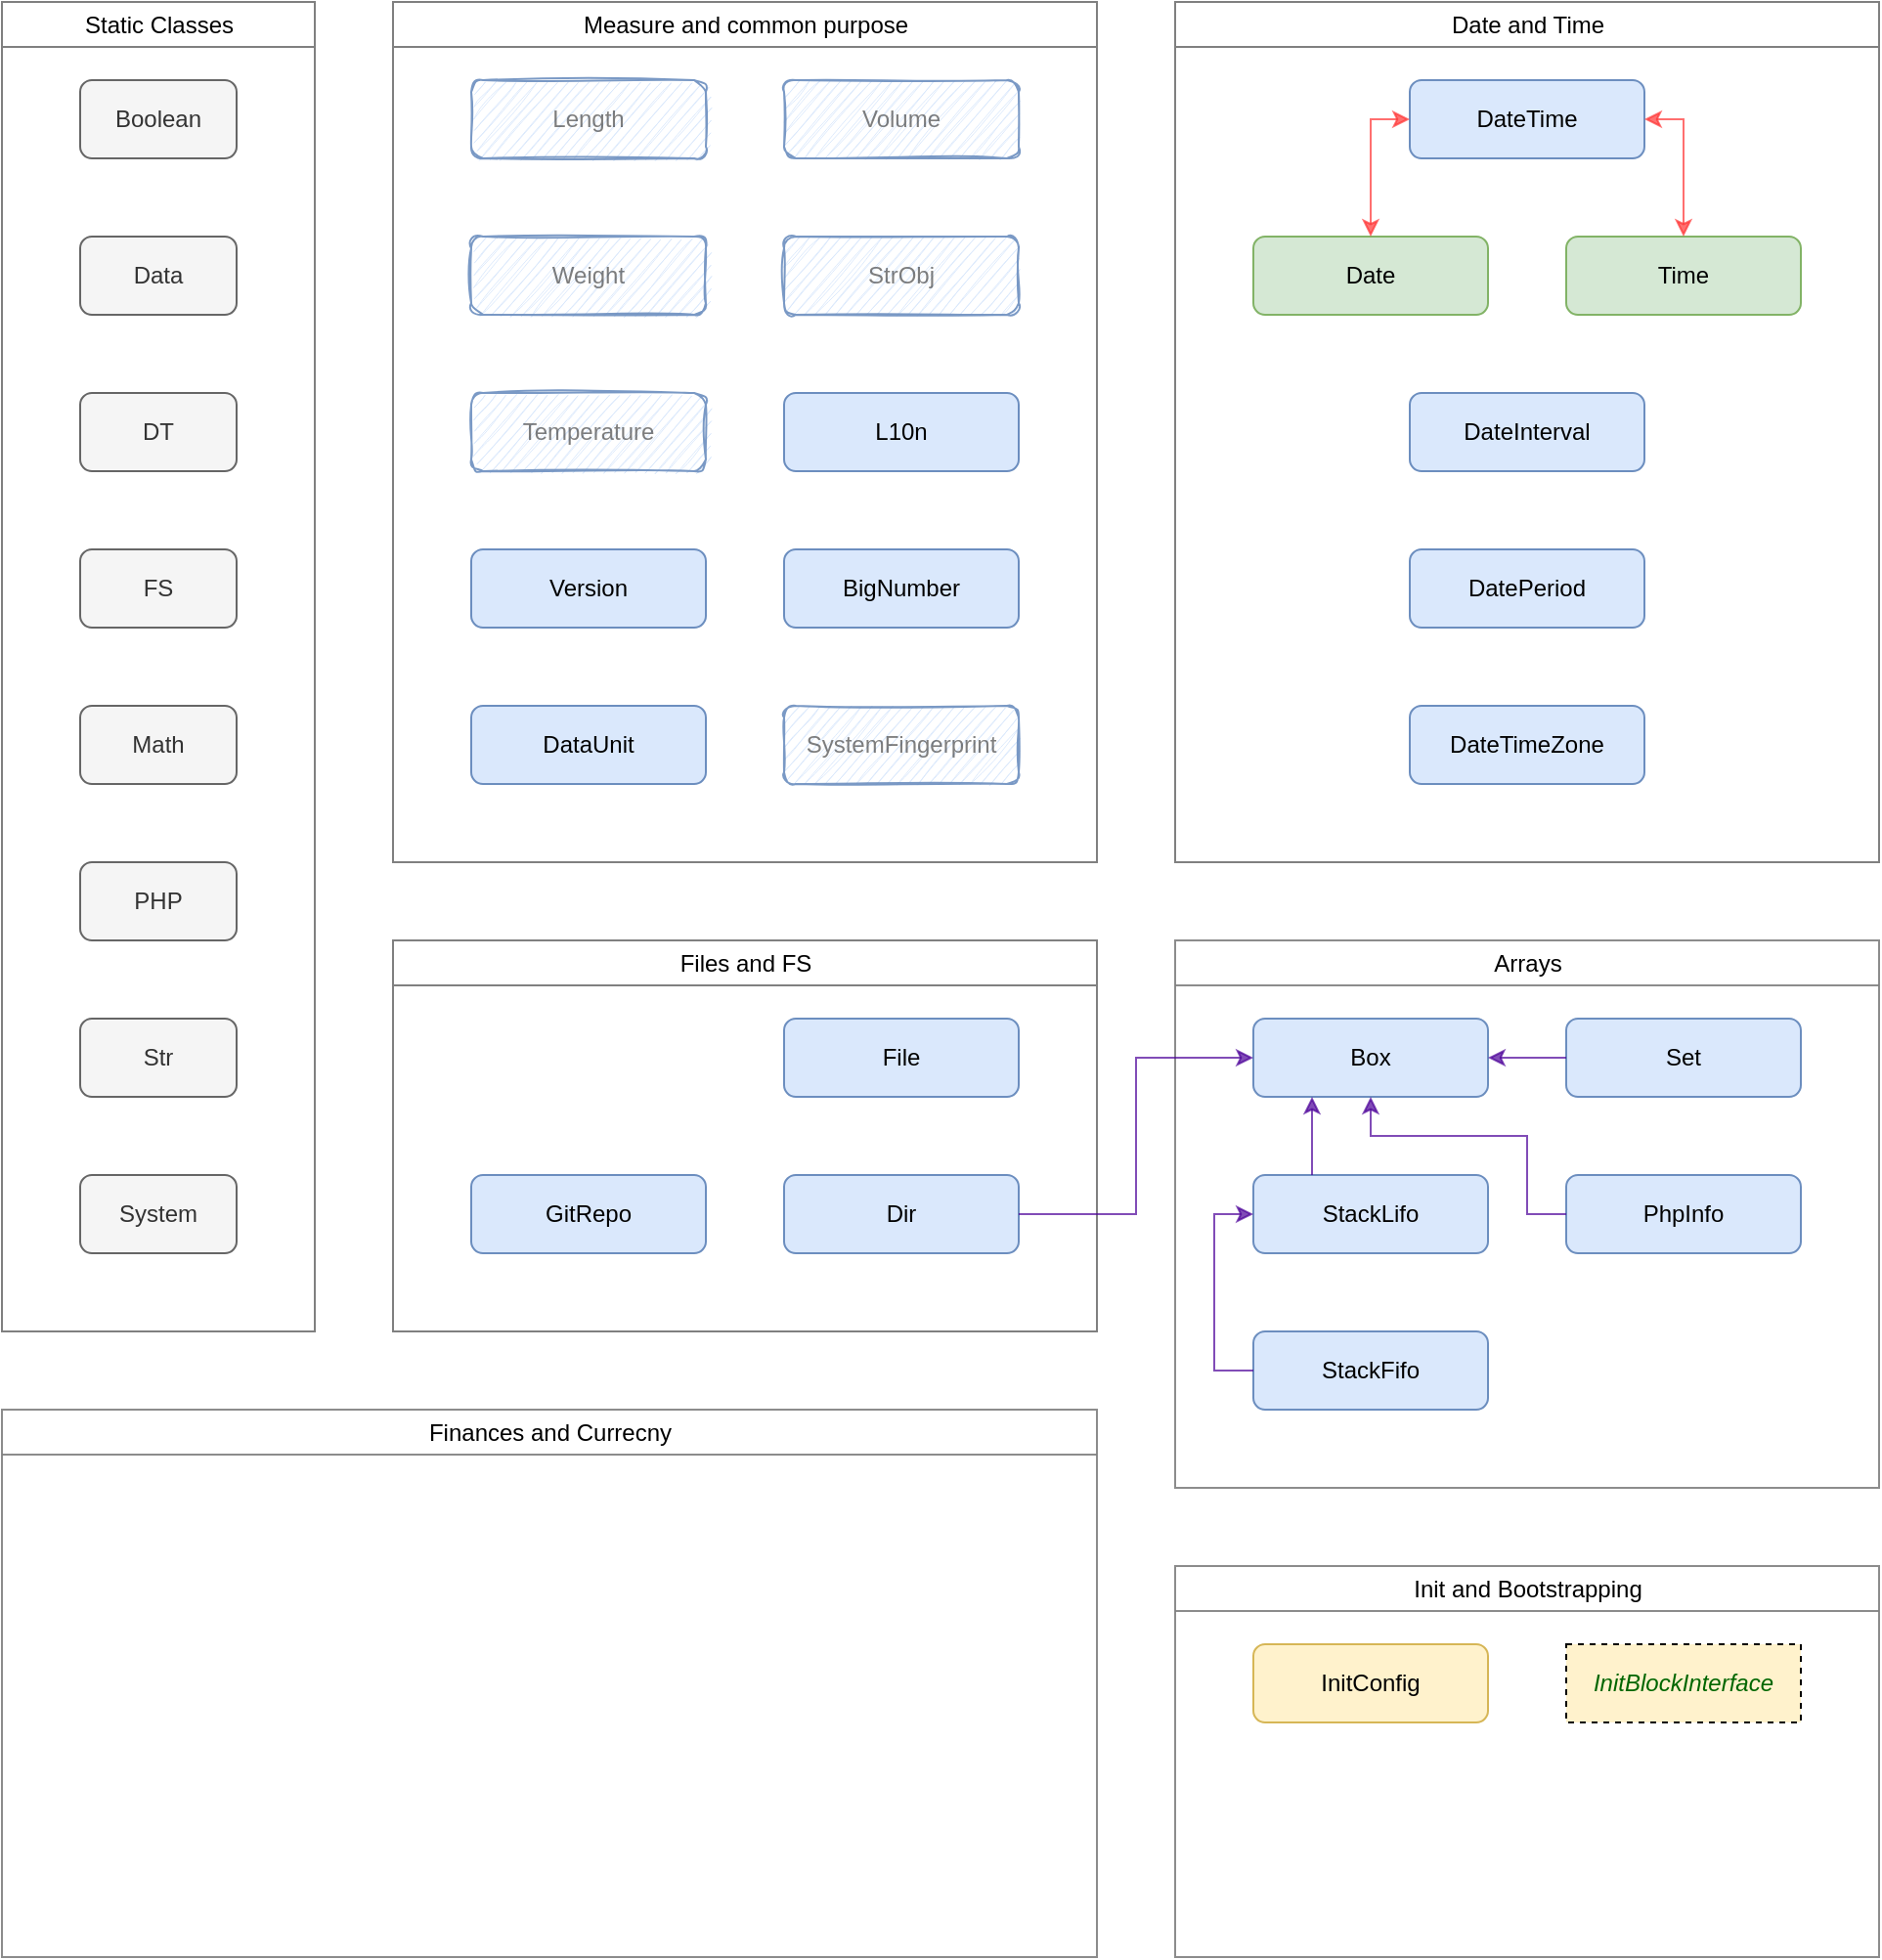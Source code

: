 <mxfile version="13.7.9" type="device" pages="3"><diagram id="SNXWtAcKgRUHDZNeWAuU" name="Overview groups"><mxGraphModel dx="1788" dy="802" grid="1" gridSize="10" guides="1" tooltips="1" connect="1" arrows="1" fold="1" page="1" pageScale="1" pageWidth="827" pageHeight="1169" math="0" shadow="0"><root><mxCell id="0"/><mxCell id="1" parent="0"/><mxCell id="gFZlYFXkSoH_wuOMvdFa-1" value="&lt;span style=&quot;font-weight: 400&quot;&gt;Measure and common purpose&lt;/span&gt;" style="swimlane;comic=0;sketch=0;align=center;html=1;connectable=0;allowArrows=0;swimlaneFillColor=#ffffff;gradientColor=#ffffff;strokeColor=#808080;" parent="1" vertex="1"><mxGeometry x="240" y="40" width="360" height="440" as="geometry"><mxRectangle x="240" y="40" width="240" height="23" as="alternateBounds"/></mxGeometry></mxCell><mxCell id="976wEbK7dHKSSOy4_gJy-40" value="Temperature" style="rounded=1;whiteSpace=wrap;html=1;fillColor=#dae8fc;strokeColor=#6c8ebf;sketch=1;opacity=90;textOpacity=50;" parent="gFZlYFXkSoH_wuOMvdFa-1" vertex="1"><mxGeometry x="40" y="200" width="120" height="40" as="geometry"/></mxCell><mxCell id="976wEbK7dHKSSOy4_gJy-35" value="L10n" style="rounded=1;whiteSpace=wrap;html=1;fillColor=#dae8fc;strokeColor=#6c8ebf;" parent="gFZlYFXkSoH_wuOMvdFa-1" vertex="1"><mxGeometry x="200" y="200" width="120" height="40" as="geometry"/></mxCell><mxCell id="976wEbK7dHKSSOy4_gJy-23" value="BigNumber" style="rounded=1;whiteSpace=wrap;html=1;fillColor=#dae8fc;strokeColor=#6c8ebf;" parent="gFZlYFXkSoH_wuOMvdFa-1" vertex="1"><mxGeometry x="200" y="280" width="120" height="40" as="geometry"/></mxCell><mxCell id="976wEbK7dHKSSOy4_gJy-39" value="SystemFingerprint" style="rounded=1;whiteSpace=wrap;html=1;fillColor=#dae8fc;strokeColor=#6c8ebf;sketch=1;opacity=90;textOpacity=50;" parent="gFZlYFXkSoH_wuOMvdFa-1" vertex="1"><mxGeometry x="200" y="360" width="120" height="40" as="geometry"/></mxCell><mxCell id="976wEbK7dHKSSOy4_gJy-25" value="DataUnit" style="rounded=1;whiteSpace=wrap;html=1;fillColor=#dae8fc;strokeColor=#6c8ebf;" parent="gFZlYFXkSoH_wuOMvdFa-1" vertex="1"><mxGeometry x="40" y="360" width="120" height="40" as="geometry"/></mxCell><mxCell id="976wEbK7dHKSSOy4_gJy-42" value="Version" style="rounded=1;whiteSpace=wrap;html=1;fillColor=#dae8fc;strokeColor=#6c8ebf;" parent="gFZlYFXkSoH_wuOMvdFa-1" vertex="1"><mxGeometry x="40" y="280" width="120" height="40" as="geometry"/></mxCell><mxCell id="gFZlYFXkSoH_wuOMvdFa-25" value="Weight" style="rounded=1;whiteSpace=wrap;html=1;fillColor=#dae8fc;strokeColor=#6c8ebf;sketch=1;opacity=90;textOpacity=50;" parent="gFZlYFXkSoH_wuOMvdFa-1" vertex="1"><mxGeometry x="40" y="120" width="120" height="40" as="geometry"/></mxCell><mxCell id="gFZlYFXkSoH_wuOMvdFa-26" value="Length" style="rounded=1;whiteSpace=wrap;html=1;fillColor=#dae8fc;strokeColor=#6c8ebf;sketch=1;opacity=90;textOpacity=50;" parent="gFZlYFXkSoH_wuOMvdFa-1" vertex="1"><mxGeometry x="40" y="40" width="120" height="40" as="geometry"/></mxCell><mxCell id="gFZlYFXkSoH_wuOMvdFa-27" value="Volume" style="rounded=1;whiteSpace=wrap;html=1;fillColor=#dae8fc;strokeColor=#6c8ebf;sketch=1;opacity=90;textOpacity=50;" parent="gFZlYFXkSoH_wuOMvdFa-1" vertex="1"><mxGeometry x="200" y="40" width="120" height="40" as="geometry"/></mxCell><mxCell id="gFZlYFXkSoH_wuOMvdFa-36" value="StrObj" style="rounded=1;whiteSpace=wrap;html=1;fillColor=#dae8fc;strokeColor=#6c8ebf;sketch=1;opacity=90;textOpacity=50;" parent="gFZlYFXkSoH_wuOMvdFa-1" vertex="1"><mxGeometry x="200" y="120" width="120" height="40" as="geometry"/></mxCell><mxCell id="gFZlYFXkSoH_wuOMvdFa-2" value="&lt;span style=&quot;font-weight: 400&quot;&gt;Static Classes&lt;/span&gt;" style="swimlane;comic=0;sketch=0;align=center;html=1;connectable=0;allowArrows=0;swimlaneFillColor=#ffffff;gradientColor=#ffffff;strokeColor=#808080;" parent="1" vertex="1"><mxGeometry x="40" y="40" width="160" height="680" as="geometry"><mxRectangle x="-290" y="40" width="240" height="23" as="alternateBounds"/></mxGeometry></mxCell><UserObject label="Boolean" id="976wEbK7dHKSSOy4_gJy-1"><mxCell style="rounded=1;whiteSpace=wrap;html=1;fillColor=#f5f5f5;strokeColor=#666666;fontColor=#333333;container=0;" parent="gFZlYFXkSoH_wuOMvdFa-2" vertex="1"><mxGeometry x="40" y="40" width="80" height="40" as="geometry"/></mxCell></UserObject><UserObject label="Data" id="976wEbK7dHKSSOy4_gJy-2"><mxCell style="rounded=1;whiteSpace=wrap;html=1;fillColor=#f5f5f5;strokeColor=#666666;fontColor=#333333;container=0;" parent="gFZlYFXkSoH_wuOMvdFa-2" vertex="1"><mxGeometry x="40" y="120" width="80" height="40" as="geometry"/></mxCell></UserObject><UserObject label="DT" id="976wEbK7dHKSSOy4_gJy-3"><mxCell style="rounded=1;whiteSpace=wrap;html=1;fillColor=#f5f5f5;strokeColor=#666666;fontColor=#333333;container=0;" parent="gFZlYFXkSoH_wuOMvdFa-2" vertex="1"><mxGeometry x="40" y="200" width="80" height="40" as="geometry"/></mxCell></UserObject><UserObject label="FS" id="976wEbK7dHKSSOy4_gJy-4"><mxCell style="rounded=1;whiteSpace=wrap;html=1;fillColor=#f5f5f5;strokeColor=#666666;fontColor=#333333;container=0;" parent="gFZlYFXkSoH_wuOMvdFa-2" vertex="1"><mxGeometry x="40" y="280" width="80" height="40" as="geometry"/></mxCell></UserObject><UserObject label="Math" id="976wEbK7dHKSSOy4_gJy-5"><mxCell style="rounded=1;whiteSpace=wrap;html=1;fillColor=#f5f5f5;strokeColor=#666666;fontColor=#333333;container=0;" parent="gFZlYFXkSoH_wuOMvdFa-2" vertex="1"><mxGeometry x="40" y="360" width="80" height="40" as="geometry"/></mxCell></UserObject><UserObject label="PHP" id="976wEbK7dHKSSOy4_gJy-6"><mxCell style="rounded=1;whiteSpace=wrap;html=1;fillColor=#f5f5f5;strokeColor=#666666;fontColor=#333333;container=0;" parent="gFZlYFXkSoH_wuOMvdFa-2" vertex="1"><mxGeometry x="40" y="440" width="80" height="40" as="geometry"/></mxCell></UserObject><UserObject label="Str" id="976wEbK7dHKSSOy4_gJy-7"><mxCell style="rounded=1;whiteSpace=wrap;html=1;fillColor=#f5f5f5;strokeColor=#666666;fontColor=#333333;container=0;sketch=0;" parent="gFZlYFXkSoH_wuOMvdFa-2" vertex="1"><mxGeometry x="40" y="520" width="80" height="40" as="geometry"/></mxCell></UserObject><UserObject label="System" id="976wEbK7dHKSSOy4_gJy-8"><mxCell style="rounded=1;whiteSpace=wrap;html=1;fillColor=#f5f5f5;strokeColor=#666666;fontColor=#333333;container=0;" parent="gFZlYFXkSoH_wuOMvdFa-2" vertex="1"><mxGeometry x="40" y="600" width="80" height="40" as="geometry"/></mxCell></UserObject><mxCell id="gFZlYFXkSoH_wuOMvdFa-9" value="&lt;span style=&quot;font-weight: 400&quot;&gt;Files and FS&lt;/span&gt;" style="swimlane;comic=0;sketch=0;align=center;html=1;connectable=0;allowArrows=0;swimlaneFillColor=#ffffff;gradientColor=#ffffff;strokeColor=#808080;" parent="1" vertex="1"><mxGeometry x="240" y="520" width="360" height="200" as="geometry"><mxRectangle x="240" y="520" width="240" height="23" as="alternateBounds"/></mxGeometry></mxCell><mxCell id="976wEbK7dHKSSOy4_gJy-33" value="GitRepo" style="rounded=1;whiteSpace=wrap;html=1;fillColor=#dae8fc;strokeColor=#6c8ebf;container=0;" parent="gFZlYFXkSoH_wuOMvdFa-9" vertex="1"><mxGeometry x="40" y="120" width="120" height="40" as="geometry"/></mxCell><mxCell id="976wEbK7dHKSSOy4_gJy-31" value="Dir" style="rounded=1;whiteSpace=wrap;html=1;fillColor=#dae8fc;strokeColor=#6c8ebf;container=0;" parent="gFZlYFXkSoH_wuOMvdFa-9" vertex="1"><mxGeometry x="200" y="120" width="120" height="40" as="geometry"/></mxCell><mxCell id="976wEbK7dHKSSOy4_gJy-32" value="File" style="rounded=1;whiteSpace=wrap;html=1;fillColor=#dae8fc;strokeColor=#6c8ebf;container=0;" parent="gFZlYFXkSoH_wuOMvdFa-9" vertex="1"><mxGeometry x="200" y="40" width="120" height="40" as="geometry"/></mxCell><mxCell id="gFZlYFXkSoH_wuOMvdFa-16" value="&lt;span style=&quot;font-weight: 400&quot;&gt;Date and Time&lt;/span&gt;" style="swimlane;comic=0;sketch=0;align=center;html=1;connectable=0;allowArrows=0;swimlaneFillColor=#ffffff;rounded=0;strokeColor=#808080;gradientColor=#FFFFFF;" parent="1" vertex="1"><mxGeometry x="640" y="40" width="360" height="440" as="geometry"><mxRectangle x="640" y="40" width="280" height="23" as="alternateBounds"/></mxGeometry></mxCell><mxCell id="976wEbK7dHKSSOy4_gJy-29" value="DateTime" style="rounded=1;whiteSpace=wrap;html=1;fillColor=#dae8fc;strokeColor=#6c8ebf;" parent="gFZlYFXkSoH_wuOMvdFa-16" vertex="1"><mxGeometry x="120" y="40" width="120" height="40" as="geometry"/></mxCell><mxCell id="976wEbK7dHKSSOy4_gJy-27" value="DateInterval" style="rounded=1;whiteSpace=wrap;html=1;fillColor=#dae8fc;strokeColor=#6c8ebf;" parent="gFZlYFXkSoH_wuOMvdFa-16" vertex="1"><mxGeometry x="120" y="200" width="120" height="40" as="geometry"/></mxCell><mxCell id="976wEbK7dHKSSOy4_gJy-28" value="DatePeriod" style="rounded=1;whiteSpace=wrap;html=1;fillColor=#dae8fc;strokeColor=#6c8ebf;" parent="gFZlYFXkSoH_wuOMvdFa-16" vertex="1"><mxGeometry x="120" y="280" width="120" height="40" as="geometry"/></mxCell><mxCell id="976wEbK7dHKSSOy4_gJy-30" value="DateTimeZone" style="rounded=1;whiteSpace=wrap;html=1;fillColor=#dae8fc;strokeColor=#6c8ebf;" parent="gFZlYFXkSoH_wuOMvdFa-16" vertex="1"><mxGeometry x="120" y="360" width="120" height="40" as="geometry"/></mxCell><mxCell id="976wEbK7dHKSSOy4_gJy-26" value="Date" style="rounded=1;whiteSpace=wrap;html=1;fillColor=#d5e8d4;strokeColor=#82b366;" parent="gFZlYFXkSoH_wuOMvdFa-16" vertex="1"><mxGeometry x="40" y="120" width="120" height="40" as="geometry"/></mxCell><mxCell id="976wEbK7dHKSSOy4_gJy-41" value="Time" style="rounded=1;whiteSpace=wrap;html=1;fillColor=#d5e8d4;strokeColor=#82b366;" parent="gFZlYFXkSoH_wuOMvdFa-16" vertex="1"><mxGeometry x="200" y="120" width="120" height="40" as="geometry"/></mxCell><mxCell id="gFZlYFXkSoH_wuOMvdFa-23" style="edgeStyle=orthogonalEdgeStyle;rounded=0;orthogonalLoop=1;jettySize=auto;html=1;exitX=0.5;exitY=0;exitDx=0;exitDy=0;entryX=0;entryY=0.5;entryDx=0;entryDy=0;startArrow=classic;startFill=1;opacity=70;strokeColor=#FF3333;" parent="gFZlYFXkSoH_wuOMvdFa-16" source="976wEbK7dHKSSOy4_gJy-26" target="976wEbK7dHKSSOy4_gJy-29" edge="1"><mxGeometry relative="1" as="geometry"/></mxCell><mxCell id="gFZlYFXkSoH_wuOMvdFa-24" style="edgeStyle=orthogonalEdgeStyle;rounded=0;orthogonalLoop=1;jettySize=auto;html=1;exitX=0.5;exitY=0;exitDx=0;exitDy=0;entryX=1;entryY=0.5;entryDx=0;entryDy=0;startArrow=classic;startFill=1;opacity=70;strokeColor=#FF3333;" parent="gFZlYFXkSoH_wuOMvdFa-16" source="976wEbK7dHKSSOy4_gJy-41" target="976wEbK7dHKSSOy4_gJy-29" edge="1"><mxGeometry relative="1" as="geometry"/></mxCell><mxCell id="gFZlYFXkSoH_wuOMvdFa-28" value="&lt;span style=&quot;font-weight: 400&quot;&gt;Finances and Currecny&lt;/span&gt;" style="swimlane;comic=0;sketch=0;align=center;html=1;connectable=0;allowArrows=0;swimlaneFillColor=#ffffff;rounded=0;strokeColor=#808080;gradientColor=#FFFFFF;fontColor=#000000;opacity=90;" parent="1" vertex="1"><mxGeometry x="40" y="760" width="560" height="280" as="geometry"><mxRectangle x="40" y="800" width="280" height="23" as="alternateBounds"/></mxGeometry></mxCell><mxCell id="gFZlYFXkSoH_wuOMvdFa-29" value="&lt;span style=&quot;font-weight: 400&quot;&gt;Arrays&lt;/span&gt;" style="swimlane;comic=0;sketch=0;align=center;html=1;connectable=0;allowArrows=0;swimlaneFillColor=#ffffff;rounded=0;strokeColor=#808080;gradientColor=#FFFFFF;fontColor=#000000;opacity=90;" parent="1" vertex="1"><mxGeometry x="640" y="520" width="360" height="280" as="geometry"><mxRectangle x="640" y="520" width="280" height="23" as="alternateBounds"/></mxGeometry></mxCell><mxCell id="976wEbK7dHKSSOy4_gJy-24" value="Box" style="rounded=1;whiteSpace=wrap;html=1;fillColor=#dae8fc;strokeColor=#6c8ebf;container=0;" parent="gFZlYFXkSoH_wuOMvdFa-29" vertex="1"><mxGeometry x="40" y="40" width="120" height="40" as="geometry"/></mxCell><mxCell id="976wEbK7dHKSSOy4_gJy-36" value="PhpInfo" style="rounded=1;whiteSpace=wrap;html=1;fillColor=#dae8fc;strokeColor=#6c8ebf;container=0;" parent="gFZlYFXkSoH_wuOMvdFa-29" vertex="1"><mxGeometry x="200" y="120" width="120" height="40" as="geometry"/></mxCell><mxCell id="976wEbK7dHKSSOy4_gJy-38" value="StackLifo" style="rounded=1;whiteSpace=wrap;html=1;fillColor=#dae8fc;strokeColor=#6c8ebf;container=0;" parent="gFZlYFXkSoH_wuOMvdFa-29" vertex="1"><mxGeometry x="40" y="120" width="120" height="40" as="geometry"/></mxCell><mxCell id="976wEbK7dHKSSOy4_gJy-37" value="StackFifo" style="rounded=1;whiteSpace=wrap;html=1;fillColor=#dae8fc;strokeColor=#6c8ebf;container=0;" parent="gFZlYFXkSoH_wuOMvdFa-29" vertex="1"><mxGeometry x="40" y="200" width="120" height="40" as="geometry"/></mxCell><mxCell id="gFZlYFXkSoH_wuOMvdFa-32" style="edgeStyle=orthogonalEdgeStyle;rounded=0;orthogonalLoop=1;jettySize=auto;html=1;exitX=0;exitY=0.5;exitDx=0;exitDy=0;startArrow=none;startFill=0;fontColor=#000000;strokeColor=#4C0099;opacity=70;entryX=0.5;entryY=1;entryDx=0;entryDy=0;" parent="gFZlYFXkSoH_wuOMvdFa-29" source="976wEbK7dHKSSOy4_gJy-36" target="976wEbK7dHKSSOy4_gJy-24" edge="1"><mxGeometry relative="1" as="geometry"><Array as="points"><mxPoint x="180" y="140"/><mxPoint x="180" y="100"/><mxPoint x="100" y="100"/></Array></mxGeometry></mxCell><mxCell id="gFZlYFXkSoH_wuOMvdFa-31" style="edgeStyle=orthogonalEdgeStyle;rounded=0;orthogonalLoop=1;jettySize=auto;html=1;startArrow=none;startFill=0;fontColor=#000000;strokeColor=#4C0099;opacity=70;entryX=0.25;entryY=1;entryDx=0;entryDy=0;exitX=0.25;exitY=0;exitDx=0;exitDy=0;" parent="gFZlYFXkSoH_wuOMvdFa-29" source="976wEbK7dHKSSOy4_gJy-38" target="976wEbK7dHKSSOy4_gJy-24" edge="1"><mxGeometry relative="1" as="geometry"><mxPoint x="520" y="160" as="sourcePoint"/><mxPoint x="460" y="90" as="targetPoint"/><Array as="points"><mxPoint x="70" y="100"/><mxPoint x="70" y="100"/></Array></mxGeometry></mxCell><mxCell id="gFZlYFXkSoH_wuOMvdFa-30" style="edgeStyle=orthogonalEdgeStyle;rounded=0;orthogonalLoop=1;jettySize=auto;html=1;exitX=0;exitY=0.5;exitDx=0;exitDy=0;entryX=0;entryY=0.5;entryDx=0;entryDy=0;startArrow=none;startFill=0;fontColor=#000000;strokeColor=#4C0099;opacity=70;" parent="gFZlYFXkSoH_wuOMvdFa-29" source="976wEbK7dHKSSOy4_gJy-37" target="976wEbK7dHKSSOy4_gJy-38" edge="1"><mxGeometry relative="1" as="geometry"/></mxCell><mxCell id="0H157JvAhHCO-I-GVrKr-1" value="Set" style="rounded=1;whiteSpace=wrap;html=1;fillColor=#dae8fc;strokeColor=#6c8ebf;container=0;" parent="gFZlYFXkSoH_wuOMvdFa-29" vertex="1"><mxGeometry x="200" y="40" width="120" height="40" as="geometry"/></mxCell><mxCell id="0H157JvAhHCO-I-GVrKr-3" style="edgeStyle=orthogonalEdgeStyle;rounded=0;orthogonalLoop=1;jettySize=auto;html=1;entryX=1;entryY=0.5;entryDx=0;entryDy=0;startArrow=none;startFill=0;fontColor=#000000;strokeColor=#4C0099;opacity=70;exitX=0;exitY=0.5;exitDx=0;exitDy=0;" parent="gFZlYFXkSoH_wuOMvdFa-29" source="0H157JvAhHCO-I-GVrKr-1" target="976wEbK7dHKSSOy4_gJy-24" edge="1"><mxGeometry relative="1" as="geometry"><mxPoint x="590" y="30" as="sourcePoint"/><mxPoint x="690" y="670" as="targetPoint"/></mxGeometry></mxCell><mxCell id="gFZlYFXkSoH_wuOMvdFa-33" value="&lt;span style=&quot;font-weight: 400&quot;&gt;Init and Bootstrapping&lt;/span&gt;" style="swimlane;comic=0;sketch=0;align=center;html=1;connectable=0;allowArrows=0;swimlaneFillColor=#ffffff;rounded=0;strokeColor=#808080;gradientColor=#FFFFFF;fontColor=#000000;opacity=90;" parent="1" vertex="1"><mxGeometry x="640" y="840" width="360" height="200" as="geometry"><mxRectangle x="40" y="800" width="280" height="23" as="alternateBounds"/></mxGeometry></mxCell><mxCell id="976wEbK7dHKSSOy4_gJy-34" value="InitConfig" style="rounded=1;whiteSpace=wrap;html=1;fillColor=#fff2cc;strokeColor=#d6b656;" parent="gFZlYFXkSoH_wuOMvdFa-33" vertex="1"><mxGeometry x="40" y="40" width="120" height="40" as="geometry"/></mxCell><mxCell id="OJeA5O1kfa_VR4pffsrz-1" value="InitBlockInterface" style="rounded=0;whiteSpace=wrap;html=1;fillColor=#fff2cc;glass=0;dashed=1;fontStyle=2;fontColor=#006600;" vertex="1" parent="gFZlYFXkSoH_wuOMvdFa-33"><mxGeometry x="200" y="40" width="120" height="40" as="geometry"/></mxCell><mxCell id="gFZlYFXkSoH_wuOMvdFa-35" style="edgeStyle=orthogonalEdgeStyle;rounded=0;orthogonalLoop=1;jettySize=auto;html=1;exitX=1;exitY=0.5;exitDx=0;exitDy=0;entryX=0;entryY=0.5;entryDx=0;entryDy=0;startArrow=none;startFill=0;fontColor=#000000;strokeColor=#4C0099;opacity=70;" parent="1" source="976wEbK7dHKSSOy4_gJy-31" target="976wEbK7dHKSSOy4_gJy-24" edge="1"><mxGeometry relative="1" as="geometry"/></mxCell></root></mxGraphModel></diagram><diagram id="xJXirZtkqsMOn-NrQMpA" name="Usage sequence"><mxGraphModel dx="1788" dy="802" grid="1" gridSize="10" guides="1" tooltips="1" connect="1" arrows="1" fold="1" page="1" pageScale="1" pageWidth="827" pageHeight="1169" math="0" shadow="0"><root><mxCell id="URZVCh-F9QmdOJE_WhA9-0"/><mxCell id="URZVCh-F9QmdOJE_WhA9-1" parent="URZVCh-F9QmdOJE_WhA9-0"/><mxCell id="t9m5bH30173cegK8xmOy-0" value="&amp;lt;Model&amp;gt;" style="rounded=1;whiteSpace=wrap;html=1;fillColor=#dae8fc;strokeColor=#6c8ebf;sketch=1;" parent="URZVCh-F9QmdOJE_WhA9-1" vertex="1"><mxGeometry x="120" y="320" width="120" height="40" as="geometry"/></mxCell><mxCell id="Jkx6pNGut3oD-RyVZngY-3" style="edgeStyle=orthogonalEdgeStyle;rounded=0;orthogonalLoop=1;jettySize=auto;html=1;entryX=1;entryY=0.5;entryDx=0;entryDy=0;" parent="URZVCh-F9QmdOJE_WhA9-1" source="Jkx6pNGut3oD-RyVZngY-0" target="t9m5bH30173cegK8xmOy-0" edge="1"><mxGeometry relative="1" as="geometry"/></mxCell><UserObject label="&amp;lt;Static Class&amp;gt;" id="Jkx6pNGut3oD-RyVZngY-0"><mxCell style="rounded=1;whiteSpace=wrap;html=1;fillColor=#f5f5f5;strokeColor=#666666;fontColor=#333333;container=0;sketch=1;" parent="URZVCh-F9QmdOJE_WhA9-1" vertex="1"><mxGeometry x="320" y="320" width="120" height="40" as="geometry"/></mxCell></UserObject><mxCell id="Jkx6pNGut3oD-RyVZngY-2" style="edgeStyle=orthogonalEdgeStyle;rounded=0;orthogonalLoop=1;jettySize=auto;html=1;entryX=1;entryY=0.5;entryDx=0;entryDy=0;endArrow=diamond;endFill=0;" parent="URZVCh-F9QmdOJE_WhA9-1" source="Jkx6pNGut3oD-RyVZngY-1" target="Jkx6pNGut3oD-RyVZngY-0" edge="1"><mxGeometry relative="1" as="geometry"/></mxCell><UserObject label="basic.php&lt;br&gt;&lt;b&gt;func()&lt;/b&gt;" id="Jkx6pNGut3oD-RyVZngY-1"><mxCell style="rounded=1;whiteSpace=wrap;html=1;container=0;dashed=1;sketch=1;" parent="URZVCh-F9QmdOJE_WhA9-1" vertex="1"><mxGeometry x="520" y="320" width="120" height="40" as="geometry"/></mxCell></UserObject><mxCell id="Jkx6pNGut3oD-RyVZngY-4" value="Developer" style="shape=umlActor;verticalLabelPosition=top;verticalAlign=bottom;html=1;outlineConnect=0;labelPosition=center;align=center;" parent="URZVCh-F9QmdOJE_WhA9-1" vertex="1"><mxGeometry x="480" y="30" width="30" height="50" as="geometry"/></mxCell><mxCell id="Jkx6pNGut3oD-RyVZngY-5" value="new DateTime()" style="rounded=1;whiteSpace=wrap;html=1;fillColor=#dae8fc;" parent="URZVCh-F9QmdOJE_WhA9-1" vertex="1"><mxGeometry x="120" y="240" width="120" height="40" as="geometry"/></mxCell><mxCell id="Jkx6pNGut3oD-RyVZngY-6" style="edgeStyle=orthogonalEdgeStyle;rounded=0;orthogonalLoop=1;jettySize=auto;html=1;entryX=1;entryY=0.5;entryDx=0;entryDy=0;" parent="URZVCh-F9QmdOJE_WhA9-1" source="Jkx6pNGut3oD-RyVZngY-7" target="Jkx6pNGut3oD-RyVZngY-5" edge="1"><mxGeometry relative="1" as="geometry"/></mxCell><UserObject label="DT::ts()" id="Jkx6pNGut3oD-RyVZngY-7"><mxCell style="rounded=1;whiteSpace=wrap;html=1;fillColor=#f5f5f5;fontColor=#333333;container=0;" parent="URZVCh-F9QmdOJE_WhA9-1" vertex="1"><mxGeometry x="320" y="220" width="120" height="40" as="geometry"/></mxCell></UserObject><mxCell id="Jkx6pNGut3oD-RyVZngY-8" style="edgeStyle=orthogonalEdgeStyle;rounded=0;orthogonalLoop=1;jettySize=auto;html=1;entryX=1;entryY=0.5;entryDx=0;entryDy=0;endArrow=diamond;endFill=0;" parent="URZVCh-F9QmdOJE_WhA9-1" source="Jkx6pNGut3oD-RyVZngY-9" target="Jkx6pNGut3oD-RyVZngY-7" edge="1"><mxGeometry relative="1" as="geometry"/></mxCell><UserObject label="ts()" id="Jkx6pNGut3oD-RyVZngY-9"><mxCell style="rounded=1;whiteSpace=wrap;html=1;container=0;dashed=1;" parent="URZVCh-F9QmdOJE_WhA9-1" vertex="1"><mxGeometry x="520" y="200" width="120" height="40" as="geometry"/></mxCell></UserObject><mxCell id="Jkx6pNGut3oD-RyVZngY-10" value="" style="shape=flexArrow;endArrow=classic;html=1;strokeColor=#999999;" parent="URZVCh-F9QmdOJE_WhA9-1" edge="1"><mxGeometry width="50" height="50" relative="1" as="geometry"><mxPoint x="640" y="180" as="sourcePoint"/><mxPoint x="120" y="180" as="targetPoint"/></mxGeometry></mxCell><mxCell id="Jkx6pNGut3oD-RyVZngY-11" value="Preferable" style="text;html=1;strokeColor=none;fillColor=none;align=center;verticalAlign=middle;whiteSpace=wrap;rounded=0;sketch=1;" parent="URZVCh-F9QmdOJE_WhA9-1" vertex="1"><mxGeometry x="640" y="160" width="80" height="20" as="geometry"/></mxCell><mxCell id="Jkx6pNGut3oD-RyVZngY-14" value="Optional" style="text;html=1;strokeColor=none;fillColor=none;align=center;verticalAlign=middle;whiteSpace=wrap;rounded=0;sketch=1;" parent="URZVCh-F9QmdOJE_WhA9-1" vertex="1"><mxGeometry x="40" y="160" width="80" height="20" as="geometry"/></mxCell><mxCell id="Jkx6pNGut3oD-RyVZngY-15" value="" style="endArrow=none;dashed=1;html=1;dashPattern=1 3;strokeWidth=1;fillColor=#f5f5f5;strokeColor=#666666;" parent="URZVCh-F9QmdOJE_WhA9-1" edge="1"><mxGeometry width="50" height="50" relative="1" as="geometry"><mxPoint x="260" y="400" as="sourcePoint"/><mxPoint x="260" y="80" as="targetPoint"/></mxGeometry></mxCell><mxCell id="Jkx6pNGut3oD-RyVZngY-16" value="Usage is &lt;b&gt;recommended&lt;/b&gt;" style="text;html=1;strokeColor=none;fillColor=none;align=center;verticalAlign=top;whiteSpace=wrap;rounded=0;sketch=1;fontColor=#004C99;" parent="URZVCh-F9QmdOJE_WhA9-1" vertex="1"><mxGeometry x="280" y="80" width="120" height="80" as="geometry"/></mxCell><mxCell id="Jkx6pNGut3oD-RyVZngY-17" value="Direct usage is &lt;b&gt;not&lt;/b&gt; recommended if Static Helper class exists" style="text;html=1;strokeColor=none;fillColor=none;align=center;verticalAlign=top;whiteSpace=wrap;rounded=0;sketch=1;fontColor=#FF6666;" parent="URZVCh-F9QmdOJE_WhA9-1" vertex="1"><mxGeometry x="120" y="80" width="120" height="80" as="geometry"/></mxCell></root></mxGraphModel></diagram><diagram name="Static classes relations with models" id="hmaTbUUPjcIly86xupPC"><mxGraphModel dx="2615" dy="802" grid="1" gridSize="10" guides="1" tooltips="1" connect="1" arrows="1" fold="1" page="1" pageScale="1" pageWidth="827" pageHeight="1169" math="0" shadow="0"><root><mxCell id="OhCJf8PPAK4c7efaevnC-0"/><mxCell id="OhCJf8PPAK4c7efaevnC-1" parent="OhCJf8PPAK4c7efaevnC-0"/><UserObject label="Boolean" id="OhCJf8PPAK4c7efaevnC-14"><mxCell style="rounded=1;whiteSpace=wrap;html=1;fillColor=#f5f5f5;strokeColor=#666666;fontColor=#333333;container=0;" parent="OhCJf8PPAK4c7efaevnC-1" vertex="1"><mxGeometry x="-760" y="120" width="80" height="40" as="geometry"/></mxCell></UserObject><mxCell id="tH_-oL6gNR6c5rbMsMlc-0" style="edgeStyle=orthogonalEdgeStyle;rounded=0;orthogonalLoop=1;jettySize=auto;html=1;endArrow=classic;endFill=1;strokeWidth=1;fontColor=#004C99;strokeColor=#FF3333;" parent="OhCJf8PPAK4c7efaevnC-1" source="OhCJf8PPAK4c7efaevnC-15" target="OhCJf8PPAK4c7efaevnC-7" edge="1"><mxGeometry relative="1" as="geometry"/></mxCell><UserObject label="Data" id="OhCJf8PPAK4c7efaevnC-15"><mxCell style="rounded=1;whiteSpace=wrap;html=1;fillColor=#f5f5f5;strokeColor=#666666;fontColor=#333333;container=0;" parent="OhCJf8PPAK4c7efaevnC-1" vertex="1"><mxGeometry x="-600" y="40" width="80" height="40" as="geometry"/></mxCell></UserObject><mxCell id="tH_-oL6gNR6c5rbMsMlc-3" style="edgeStyle=orthogonalEdgeStyle;rounded=0;orthogonalLoop=1;jettySize=auto;html=1;exitX=1;exitY=0.5;exitDx=0;exitDy=0;endArrow=classic;endFill=1;strokeColor=#FF3333;strokeWidth=1;fontColor=#004C99;" parent="OhCJf8PPAK4c7efaevnC-1" source="OhCJf8PPAK4c7efaevnC-16" target="OhCJf8PPAK4c7efaevnC-27" edge="1"><mxGeometry relative="1" as="geometry"/></mxCell><mxCell id="tH_-oL6gNR6c5rbMsMlc-4" style="edgeStyle=orthogonalEdgeStyle;rounded=0;orthogonalLoop=1;jettySize=auto;html=1;exitX=1;exitY=0.5;exitDx=0;exitDy=0;entryX=0;entryY=0.5;entryDx=0;entryDy=0;endArrow=classic;endFill=1;strokeColor=#FF3333;strokeWidth=1;fontColor=#004C99;" parent="OhCJf8PPAK4c7efaevnC-1" source="OhCJf8PPAK4c7efaevnC-16" target="OhCJf8PPAK4c7efaevnC-28" edge="1"><mxGeometry relative="1" as="geometry"/></mxCell><mxCell id="tH_-oL6gNR6c5rbMsMlc-5" style="edgeStyle=orthogonalEdgeStyle;rounded=0;orthogonalLoop=1;jettySize=auto;html=1;exitX=1;exitY=0.5;exitDx=0;exitDy=0;entryX=0;entryY=0.5;entryDx=0;entryDy=0;endArrow=classic;endFill=1;strokeColor=#FF3333;strokeWidth=1;fontColor=#004C99;" parent="OhCJf8PPAK4c7efaevnC-1" source="OhCJf8PPAK4c7efaevnC-16" target="OhCJf8PPAK4c7efaevnC-29" edge="1"><mxGeometry relative="1" as="geometry"/></mxCell><mxCell id="tH_-oL6gNR6c5rbMsMlc-6" style="edgeStyle=orthogonalEdgeStyle;rounded=0;orthogonalLoop=1;jettySize=auto;html=1;exitX=1;exitY=0.5;exitDx=0;exitDy=0;entryX=0;entryY=0.5;entryDx=0;entryDy=0;endArrow=classic;endFill=1;strokeColor=#FF3333;strokeWidth=1;fontColor=#004C99;" parent="OhCJf8PPAK4c7efaevnC-1" source="OhCJf8PPAK4c7efaevnC-16" target="OhCJf8PPAK4c7efaevnC-30" edge="1"><mxGeometry relative="1" as="geometry"/></mxCell><UserObject label="DT" id="OhCJf8PPAK4c7efaevnC-16"><mxCell style="rounded=1;whiteSpace=wrap;html=1;fillColor=#f5f5f5;strokeColor=#666666;fontColor=#333333;container=0;" parent="OhCJf8PPAK4c7efaevnC-1" vertex="1"><mxGeometry x="-600" y="120" width="80" height="40" as="geometry"/></mxCell></UserObject><mxCell id="tH_-oL6gNR6c5rbMsMlc-7" style="edgeStyle=orthogonalEdgeStyle;rounded=0;orthogonalLoop=1;jettySize=auto;html=1;exitX=1;exitY=0.5;exitDx=0;exitDy=0;endArrow=classic;endFill=1;strokeColor=#FF3333;strokeWidth=1;fontColor=#004C99;" parent="OhCJf8PPAK4c7efaevnC-1" source="OhCJf8PPAK4c7efaevnC-17" target="OhCJf8PPAK4c7efaevnC-25" edge="1"><mxGeometry relative="1" as="geometry"/></mxCell><mxCell id="tH_-oL6gNR6c5rbMsMlc-8" style="edgeStyle=orthogonalEdgeStyle;rounded=0;orthogonalLoop=1;jettySize=auto;html=1;exitX=1;exitY=0.5;exitDx=0;exitDy=0;entryX=0;entryY=0.5;entryDx=0;entryDy=0;endArrow=classic;endFill=1;strokeColor=#FF3333;strokeWidth=1;fontColor=#004C99;" parent="OhCJf8PPAK4c7efaevnC-1" source="OhCJf8PPAK4c7efaevnC-17" target="OhCJf8PPAK4c7efaevnC-24" edge="1"><mxGeometry relative="1" as="geometry"/></mxCell><mxCell id="tH_-oL6gNR6c5rbMsMlc-9" style="edgeStyle=orthogonalEdgeStyle;rounded=0;orthogonalLoop=1;jettySize=auto;html=1;exitX=1;exitY=0.5;exitDx=0;exitDy=0;entryX=0;entryY=0.5;entryDx=0;entryDy=0;endArrow=classic;endFill=1;strokeColor=#FF3333;strokeWidth=1;fontColor=#004C99;" parent="OhCJf8PPAK4c7efaevnC-1" source="OhCJf8PPAK4c7efaevnC-17" target="OhCJf8PPAK4c7efaevnC-23" edge="1"><mxGeometry relative="1" as="geometry"/></mxCell><UserObject label="FS" id="OhCJf8PPAK4c7efaevnC-17"><mxCell style="rounded=1;whiteSpace=wrap;html=1;fillColor=#f5f5f5;strokeColor=#666666;fontColor=#333333;container=0;" parent="OhCJf8PPAK4c7efaevnC-1" vertex="1"><mxGeometry x="-600" y="400" width="80" height="40" as="geometry"/></mxCell></UserObject><UserObject label="Math" id="OhCJf8PPAK4c7efaevnC-18"><mxCell style="rounded=1;whiteSpace=wrap;html=1;fillColor=#f5f5f5;strokeColor=#666666;fontColor=#333333;container=0;" parent="OhCJf8PPAK4c7efaevnC-1" vertex="1"><mxGeometry x="-760" y="40" width="80" height="40" as="geometry"/></mxCell></UserObject><mxCell id="tH_-oL6gNR6c5rbMsMlc-10" style="edgeStyle=orthogonalEdgeStyle;rounded=0;orthogonalLoop=1;jettySize=auto;html=1;exitX=1;exitY=0.5;exitDx=0;exitDy=0;endArrow=classic;endFill=1;strokeColor=#FF3333;strokeWidth=1;fontColor=#004C99;" parent="OhCJf8PPAK4c7efaevnC-1" source="OhCJf8PPAK4c7efaevnC-19" target="OhCJf8PPAK4c7efaevnC-37" edge="1"><mxGeometry relative="1" as="geometry"/></mxCell><mxCell id="tH_-oL6gNR6c5rbMsMlc-11" style="edgeStyle=orthogonalEdgeStyle;rounded=0;orthogonalLoop=1;jettySize=auto;html=1;exitX=1;exitY=0.5;exitDx=0;exitDy=0;entryX=0;entryY=0.5;entryDx=0;entryDy=0;endArrow=classic;endFill=1;strokeColor=#FF3333;strokeWidth=1;fontColor=#004C99;" parent="OhCJf8PPAK4c7efaevnC-1" source="OhCJf8PPAK4c7efaevnC-19" target="OhCJf8PPAK4c7efaevnC-39" edge="1"><mxGeometry relative="1" as="geometry"/></mxCell><mxCell id="tH_-oL6gNR6c5rbMsMlc-12" style="edgeStyle=orthogonalEdgeStyle;rounded=0;orthogonalLoop=1;jettySize=auto;html=1;exitX=1;exitY=0.5;exitDx=0;exitDy=0;entryX=0;entryY=0.5;entryDx=0;entryDy=0;endArrow=classic;endFill=1;strokeColor=#FF3333;strokeWidth=1;fontColor=#004C99;" parent="OhCJf8PPAK4c7efaevnC-1" source="OhCJf8PPAK4c7efaevnC-19" target="OhCJf8PPAK4c7efaevnC-40" edge="1"><mxGeometry relative="1" as="geometry"/></mxCell><mxCell id="tH_-oL6gNR6c5rbMsMlc-13" style="edgeStyle=orthogonalEdgeStyle;rounded=0;orthogonalLoop=1;jettySize=auto;html=1;exitX=1;exitY=0.5;exitDx=0;exitDy=0;entryX=0;entryY=0.5;entryDx=0;entryDy=0;endArrow=classic;endFill=1;strokeColor=#FF3333;strokeWidth=1;fontColor=#004C99;" parent="OhCJf8PPAK4c7efaevnC-1" source="OhCJf8PPAK4c7efaevnC-19" target="OhCJf8PPAK4c7efaevnC-38" edge="1"><mxGeometry relative="1" as="geometry"/></mxCell><mxCell id="tH_-oL6gNR6c5rbMsMlc-14" style="edgeStyle=orthogonalEdgeStyle;rounded=0;orthogonalLoop=1;jettySize=auto;html=1;exitX=1;exitY=0.5;exitDx=0;exitDy=0;entryX=0;entryY=0.5;entryDx=0;entryDy=0;endArrow=classic;endFill=1;strokeColor=#FF3333;strokeWidth=1;fontColor=#004C99;" parent="OhCJf8PPAK4c7efaevnC-1" source="OhCJf8PPAK4c7efaevnC-19" target="OhCJf8PPAK4c7efaevnC-45" edge="1"><mxGeometry relative="1" as="geometry"/></mxCell><UserObject label="PHP" id="OhCJf8PPAK4c7efaevnC-19"><mxCell style="rounded=1;whiteSpace=wrap;html=1;fillColor=#f5f5f5;strokeColor=#666666;fontColor=#333333;container=0;" parent="OhCJf8PPAK4c7efaevnC-1" vertex="1"><mxGeometry x="-600" y="600" width="80" height="40" as="geometry"/></mxCell></UserObject><UserObject label="Str" id="OhCJf8PPAK4c7efaevnC-20"><mxCell style="rounded=1;whiteSpace=wrap;html=1;fillColor=#f5f5f5;strokeColor=#666666;fontColor=#333333;container=0;sketch=0;" parent="OhCJf8PPAK4c7efaevnC-1" vertex="1"><mxGeometry x="-760" y="200" width="80" height="40" as="geometry"/></mxCell></UserObject><UserObject label="System" id="OhCJf8PPAK4c7efaevnC-21"><mxCell style="rounded=1;whiteSpace=wrap;html=1;fillColor=#f5f5f5;strokeColor=#666666;fontColor=#333333;container=0;" parent="OhCJf8PPAK4c7efaevnC-1" vertex="1"><mxGeometry x="-760" y="280" width="80" height="40" as="geometry"/></mxCell></UserObject><mxCell id="OhCJf8PPAK4c7efaevnC-7" value="DataUnit" style="rounded=1;whiteSpace=wrap;html=1;fillColor=#dae8fc;strokeColor=#6c8ebf;" parent="OhCJf8PPAK4c7efaevnC-1" vertex="1"><mxGeometry x="-400" y="40" width="120" height="40" as="geometry"/></mxCell><mxCell id="OhCJf8PPAK4c7efaevnC-27" value="DateTime" style="rounded=1;whiteSpace=wrap;html=1;fillColor=#dae8fc;strokeColor=#6c8ebf;" parent="OhCJf8PPAK4c7efaevnC-1" vertex="1"><mxGeometry x="-400" y="120" width="120" height="40" as="geometry"/></mxCell><mxCell id="OhCJf8PPAK4c7efaevnC-28" value="DateInterval" style="rounded=1;whiteSpace=wrap;html=1;fillColor=#dae8fc;strokeColor=#6c8ebf;" parent="OhCJf8PPAK4c7efaevnC-1" vertex="1"><mxGeometry x="-400" y="180" width="120" height="40" as="geometry"/></mxCell><mxCell id="OhCJf8PPAK4c7efaevnC-29" value="DatePeriod" style="rounded=1;whiteSpace=wrap;html=1;fillColor=#dae8fc;strokeColor=#6c8ebf;" parent="OhCJf8PPAK4c7efaevnC-1" vertex="1"><mxGeometry x="-400" y="240" width="120" height="40" as="geometry"/></mxCell><mxCell id="OhCJf8PPAK4c7efaevnC-30" value="DateTimeZone" style="rounded=1;whiteSpace=wrap;html=1;fillColor=#dae8fc;strokeColor=#6c8ebf;" parent="OhCJf8PPAK4c7efaevnC-1" vertex="1"><mxGeometry x="-400" y="300" width="120" height="40" as="geometry"/></mxCell><mxCell id="OhCJf8PPAK4c7efaevnC-25" value="File" style="rounded=1;whiteSpace=wrap;html=1;fillColor=#dae8fc;strokeColor=#6c8ebf;container=0;" parent="OhCJf8PPAK4c7efaevnC-1" vertex="1"><mxGeometry x="-400" y="400" width="120" height="40" as="geometry"/></mxCell><mxCell id="OhCJf8PPAK4c7efaevnC-24" value="Dir" style="rounded=1;whiteSpace=wrap;html=1;fillColor=#dae8fc;strokeColor=#6c8ebf;container=0;" parent="OhCJf8PPAK4c7efaevnC-1" vertex="1"><mxGeometry x="-400" y="460" width="120" height="40" as="geometry"/></mxCell><mxCell id="OhCJf8PPAK4c7efaevnC-23" value="GitRepo" style="rounded=1;whiteSpace=wrap;html=1;fillColor=#dae8fc;strokeColor=#6c8ebf;container=0;textOpacity=50;opacity=90;sketch=1;" parent="OhCJf8PPAK4c7efaevnC-1" vertex="1"><mxGeometry x="-400" y="520" width="120" height="40" as="geometry"/></mxCell><mxCell id="OhCJf8PPAK4c7efaevnC-37" value="Box" style="rounded=1;whiteSpace=wrap;html=1;fillColor=#dae8fc;strokeColor=#6c8ebf;container=0;" parent="OhCJf8PPAK4c7efaevnC-1" vertex="1"><mxGeometry x="-400" y="600" width="120" height="40" as="geometry"/></mxCell><mxCell id="OhCJf8PPAK4c7efaevnC-38" value="PhpInfo" style="rounded=1;whiteSpace=wrap;html=1;fillColor=#dae8fc;strokeColor=#6c8ebf;container=0;" parent="OhCJf8PPAK4c7efaevnC-1" vertex="1"><mxGeometry x="-400" y="840" width="120" height="40" as="geometry"/></mxCell><mxCell id="OhCJf8PPAK4c7efaevnC-39" value="StackLifo" style="rounded=1;whiteSpace=wrap;html=1;fillColor=#dae8fc;strokeColor=#6c8ebf;container=0;" parent="OhCJf8PPAK4c7efaevnC-1" vertex="1"><mxGeometry x="-400" y="720" width="120" height="40" as="geometry"/></mxCell><mxCell id="OhCJf8PPAK4c7efaevnC-40" value="StackFifo" style="rounded=1;whiteSpace=wrap;html=1;fillColor=#dae8fc;strokeColor=#6c8ebf;container=0;" parent="OhCJf8PPAK4c7efaevnC-1" vertex="1"><mxGeometry x="-400" y="780" width="120" height="40" as="geometry"/></mxCell><mxCell id="OhCJf8PPAK4c7efaevnC-45" value="InitConfig" style="rounded=1;whiteSpace=wrap;html=1;fillColor=#fff2cc;strokeColor=#d6b656;" parent="OhCJf8PPAK4c7efaevnC-1" vertex="1"><mxGeometry x="-400" y="900" width="120" height="40" as="geometry"/></mxCell><mxCell id="qLJyygE0YukDV5dU3LxQ-1" value="Set" style="rounded=1;whiteSpace=wrap;html=1;fillColor=#dae8fc;strokeColor=#6c8ebf;container=0;" parent="OhCJf8PPAK4c7efaevnC-1" vertex="1"><mxGeometry x="-400" y="660" width="120" height="40" as="geometry"/></mxCell><mxCell id="qLJyygE0YukDV5dU3LxQ-2" style="edgeStyle=orthogonalEdgeStyle;rounded=0;orthogonalLoop=1;jettySize=auto;html=1;exitX=1;exitY=0.5;exitDx=0;exitDy=0;endArrow=classic;endFill=1;strokeColor=#FF3333;strokeWidth=1;fontColor=#004C99;entryX=0;entryY=0.5;entryDx=0;entryDy=0;" parent="OhCJf8PPAK4c7efaevnC-1" source="OhCJf8PPAK4c7efaevnC-19" target="qLJyygE0YukDV5dU3LxQ-1" edge="1"><mxGeometry relative="1" as="geometry"><mxPoint x="-510" y="630" as="sourcePoint"/><mxPoint x="-390" y="630" as="targetPoint"/></mxGeometry></mxCell></root></mxGraphModel></diagram></mxfile>
